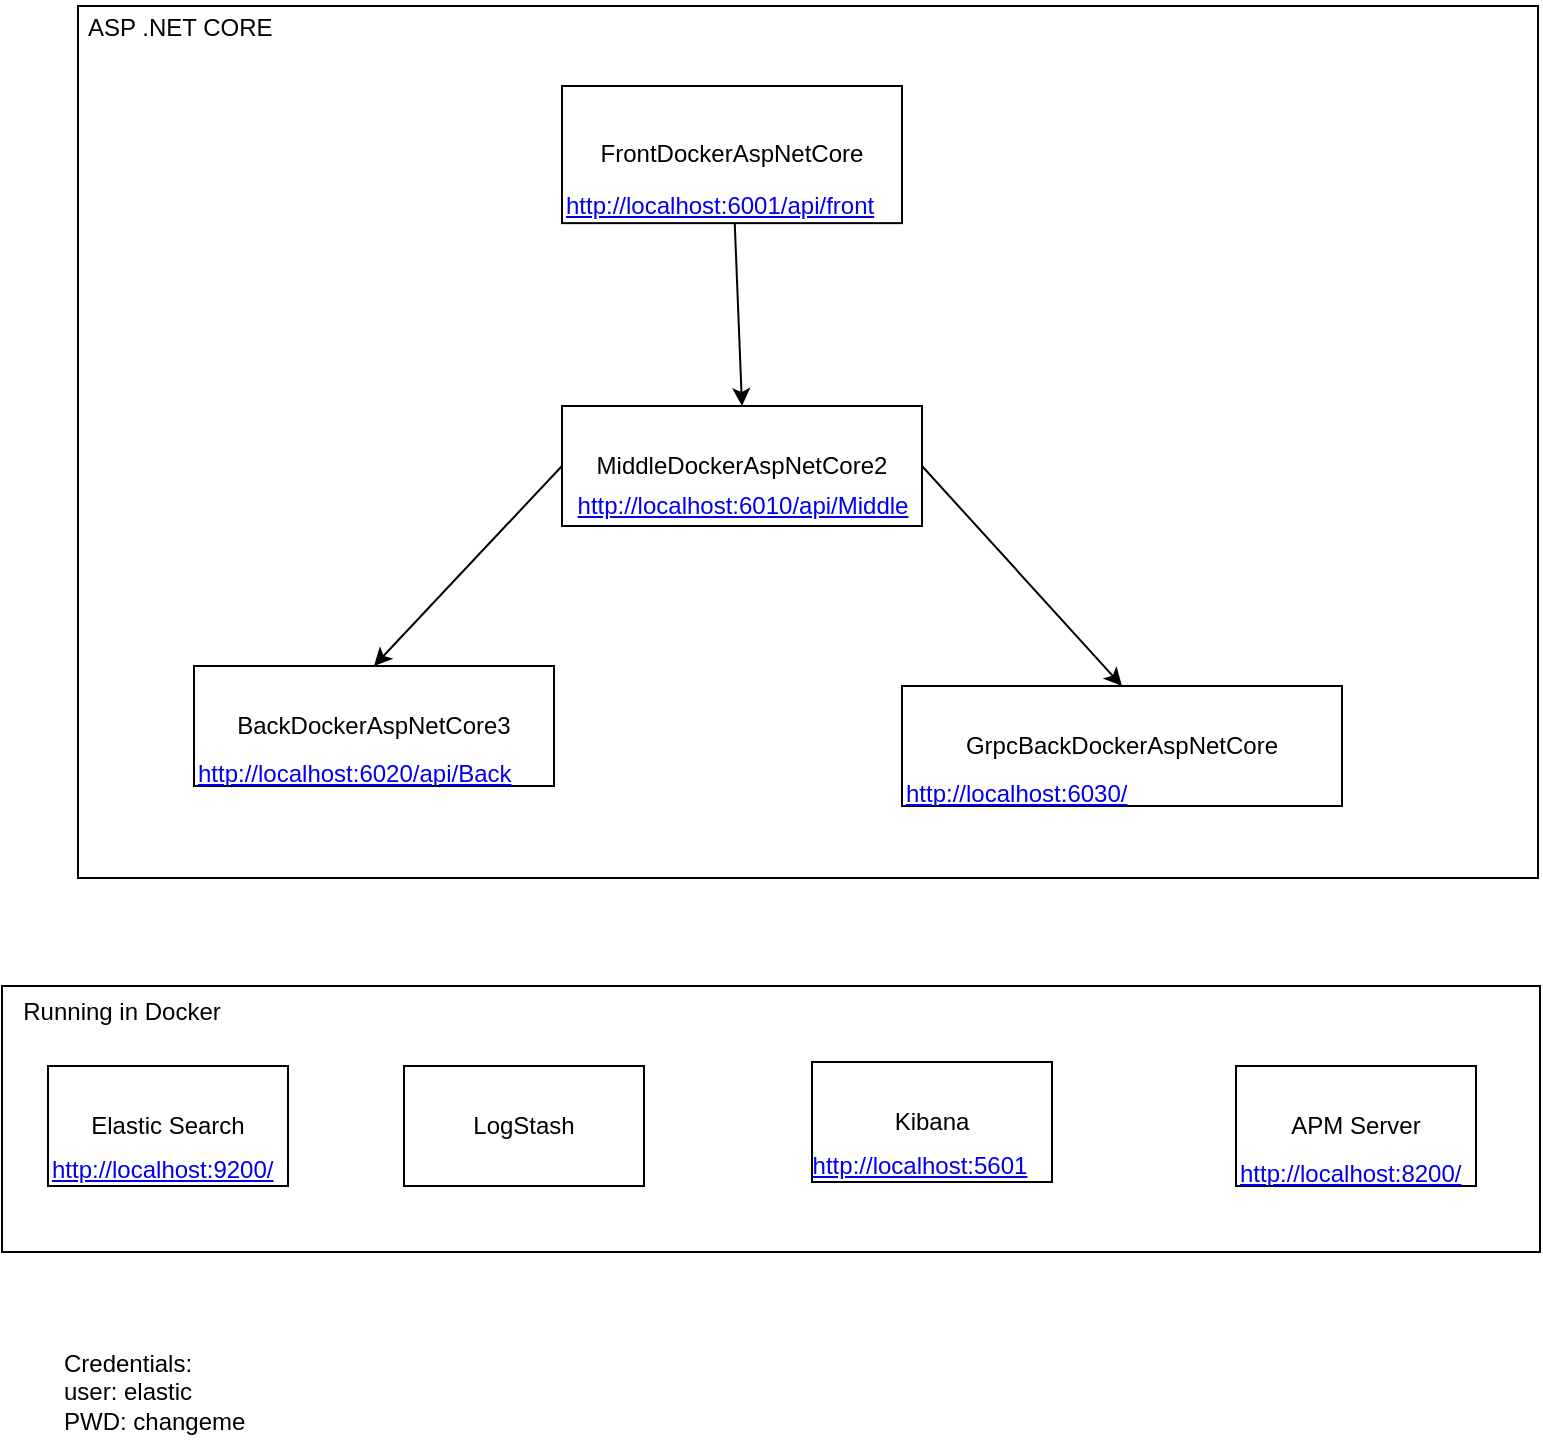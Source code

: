 <mxfile version="13.0.1" type="device"><diagram id="wlSZ5jnbIOIfEUb_34pG" name="Page-1"><mxGraphModel dx="1662" dy="832" grid="0" gridSize="10" guides="1" tooltips="1" connect="1" arrows="1" fold="1" page="1" pageScale="1" pageWidth="827" pageHeight="1169" math="0" shadow="0"><root><mxCell id="0"/><mxCell id="1" parent="0"/><mxCell id="P-sGP30-EGU_fTaHlAdE-43" value="" style="rounded=0;whiteSpace=wrap;html=1;" parent="1" vertex="1"><mxGeometry x="53" y="35" width="730" height="436" as="geometry"/></mxCell><mxCell id="P-sGP30-EGU_fTaHlAdE-41" value="" style="rounded=0;whiteSpace=wrap;html=1;" parent="1" vertex="1"><mxGeometry x="15" y="525" width="769" height="133" as="geometry"/></mxCell><mxCell id="P-sGP30-EGU_fTaHlAdE-13" value="" style="group" parent="1" vertex="1" connectable="0"><mxGeometry x="465" y="375" width="220" height="70" as="geometry"/></mxCell><mxCell id="P-sGP30-EGU_fTaHlAdE-11" value="GrpcBackDockerAspNetCore" style="rounded=0;whiteSpace=wrap;html=1;" parent="P-sGP30-EGU_fTaHlAdE-13" vertex="1"><mxGeometry width="220" height="60" as="geometry"/></mxCell><mxCell id="P-sGP30-EGU_fTaHlAdE-49" value="&lt;a href=&quot;http://localhost:8200/&quot;&gt;http://localhost:6030/&lt;/a&gt;" style="text;whiteSpace=wrap;html=1;" parent="P-sGP30-EGU_fTaHlAdE-13" vertex="1"><mxGeometry y="40" width="140" height="30" as="geometry"/></mxCell><mxCell id="P-sGP30-EGU_fTaHlAdE-14" value="" style="group" parent="1" vertex="1" connectable="0"><mxGeometry x="111" y="365" width="180" height="70" as="geometry"/></mxCell><mxCell id="P-sGP30-EGU_fTaHlAdE-10" value="" style="group" parent="P-sGP30-EGU_fTaHlAdE-14" vertex="1" connectable="0"><mxGeometry width="180" height="70" as="geometry"/></mxCell><mxCell id="P-sGP30-EGU_fTaHlAdE-8" value="BackDockerAspNetCore3" style="rounded=0;whiteSpace=wrap;html=1;" parent="P-sGP30-EGU_fTaHlAdE-10" vertex="1"><mxGeometry width="180" height="60" as="geometry"/></mxCell><mxCell id="P-sGP30-EGU_fTaHlAdE-37" value="&lt;!--StartFragment--&gt;&lt;a href=&quot;http://localhost:6020/api/Back&quot;&gt;http://localhost:6020/api/Back&lt;/a&gt;&lt;!--EndFragment--&gt;" style="text;whiteSpace=wrap;html=1;" parent="P-sGP30-EGU_fTaHlAdE-10" vertex="1"><mxGeometry y="40" width="180" height="30" as="geometry"/></mxCell><mxCell id="P-sGP30-EGU_fTaHlAdE-15" value="" style="group" parent="1" vertex="1" connectable="0"><mxGeometry x="295" y="235" width="180" height="70" as="geometry"/></mxCell><mxCell id="P-sGP30-EGU_fTaHlAdE-7" value="" style="group" parent="P-sGP30-EGU_fTaHlAdE-15" vertex="1" connectable="0"><mxGeometry width="180" height="70" as="geometry"/></mxCell><mxCell id="P-sGP30-EGU_fTaHlAdE-4" value="&#10;&#10;&lt;!--StartFragment--&gt;&lt;span style=&quot;font-family: Helvetica; font-size: 12px; font-style: normal; font-variant-ligatures: normal; font-variant-caps: normal; font-weight: 400; letter-spacing: normal; orphans: 2; text-align: center; text-indent: 0px; text-transform: none; widows: 2; word-spacing: 0px; -webkit-text-stroke-width: 0px; text-decoration-style: initial; text-decoration-color: initial; float: none; display: inline !important;&quot;&gt;MiddleDockerAspNetCore2&lt;/span&gt;&lt;!--EndFragment--&gt;&#10;&#10;" style="rounded=0;whiteSpace=wrap;html=1;" parent="P-sGP30-EGU_fTaHlAdE-7" vertex="1"><mxGeometry width="180" height="60" as="geometry"/></mxCell><mxCell id="P-sGP30-EGU_fTaHlAdE-35" value="&lt;a href=&quot;http://localhost:6010/api/Middle&quot;&gt;http://localhost:6010/api/Middle&lt;/a&gt;" style="text;html=1;align=center;verticalAlign=middle;resizable=0;points=[];autosize=1;" parent="P-sGP30-EGU_fTaHlAdE-7" vertex="1"><mxGeometry y="40" width="180" height="20" as="geometry"/></mxCell><mxCell id="P-sGP30-EGU_fTaHlAdE-16" value="" style="group" parent="1" vertex="1" connectable="0"><mxGeometry x="295" y="75" width="180" height="80" as="geometry"/></mxCell><mxCell id="P-sGP30-EGU_fTaHlAdE-5" value="" style="group" parent="P-sGP30-EGU_fTaHlAdE-16" vertex="1" connectable="0"><mxGeometry width="180" height="80" as="geometry"/></mxCell><mxCell id="P-sGP30-EGU_fTaHlAdE-1" value="FrontDockerAspNetCore&lt;br&gt;" style="rounded=0;whiteSpace=wrap;html=1;" parent="P-sGP30-EGU_fTaHlAdE-5" vertex="1"><mxGeometry width="170" height="68.571" as="geometry"/></mxCell><mxCell id="P-sGP30-EGU_fTaHlAdE-39" value="&lt;!--StartFragment--&gt;&lt;a href=&quot;http://localhost:6001/api/front&quot;&gt;http://localhost:6001/api/front&lt;/a&gt;&lt;!--EndFragment--&gt;" style="text;whiteSpace=wrap;html=1;" parent="P-sGP30-EGU_fTaHlAdE-5" vertex="1"><mxGeometry y="46" width="180" height="30" as="geometry"/></mxCell><mxCell id="P-sGP30-EGU_fTaHlAdE-17" value="" style="endArrow=classic;html=1;entryX=0.5;entryY=0;entryDx=0;entryDy=0;" parent="1" source="P-sGP30-EGU_fTaHlAdE-1" target="P-sGP30-EGU_fTaHlAdE-4" edge="1"><mxGeometry width="50" height="50" relative="1" as="geometry"><mxPoint x="361" y="385" as="sourcePoint"/><mxPoint x="411" y="335" as="targetPoint"/></mxGeometry></mxCell><mxCell id="P-sGP30-EGU_fTaHlAdE-18" value="" style="endArrow=classic;html=1;exitX=0;exitY=0.5;exitDx=0;exitDy=0;entryX=0.5;entryY=0;entryDx=0;entryDy=0;" parent="1" source="P-sGP30-EGU_fTaHlAdE-4" target="P-sGP30-EGU_fTaHlAdE-8" edge="1"><mxGeometry width="50" height="50" relative="1" as="geometry"><mxPoint x="361" y="385" as="sourcePoint"/><mxPoint x="411" y="335" as="targetPoint"/></mxGeometry></mxCell><mxCell id="P-sGP30-EGU_fTaHlAdE-22" value="" style="endArrow=classic;html=1;exitX=1;exitY=0.5;exitDx=0;exitDy=0;entryX=0.5;entryY=0;entryDx=0;entryDy=0;" parent="1" source="P-sGP30-EGU_fTaHlAdE-4" target="P-sGP30-EGU_fTaHlAdE-11" edge="1"><mxGeometry width="50" height="50" relative="1" as="geometry"><mxPoint x="361" y="385" as="sourcePoint"/><mxPoint x="411" y="335" as="targetPoint"/></mxGeometry></mxCell><mxCell id="P-sGP30-EGU_fTaHlAdE-29" value="LogStash" style="rounded=0;whiteSpace=wrap;html=1;" parent="1" vertex="1"><mxGeometry x="216" y="565" width="120" height="60" as="geometry"/></mxCell><mxCell id="P-sGP30-EGU_fTaHlAdE-38" value="Credentials:&lt;br&gt;user: elastic&lt;br&gt;PWD: changeme" style="text;html=1;strokeColor=none;fillColor=none;align=left;verticalAlign=middle;whiteSpace=wrap;rounded=0;" parent="1" vertex="1"><mxGeometry x="44" y="698" width="120" height="60" as="geometry"/></mxCell><mxCell id="P-sGP30-EGU_fTaHlAdE-42" value="Running in Docker" style="text;html=1;strokeColor=none;fillColor=none;align=center;verticalAlign=middle;whiteSpace=wrap;rounded=0;" parent="1" vertex="1"><mxGeometry x="15" y="528" width="120" height="20" as="geometry"/></mxCell><mxCell id="P-sGP30-EGU_fTaHlAdE-44" value="&lt;!--StartFragment--&gt;&lt;span style=&quot;font-family: Helvetica; font-size: 12px; font-style: normal; font-variant-ligatures: normal; font-variant-caps: normal; font-weight: 400; letter-spacing: normal; orphans: 2; text-align: center; text-indent: 0px; text-transform: none; widows: 2; word-spacing: 0px; -webkit-text-stroke-width: 0px; text-decoration-style: initial; text-decoration-color: initial; float: none; display: inline !important;&quot;&gt;ASP .NET CORE&amp;nbsp;&lt;/span&gt;&lt;!--EndFragment--&gt;" style="text;whiteSpace=wrap;html=1;" parent="1" vertex="1"><mxGeometry x="56" y="32" width="116" height="28" as="geometry"/></mxCell><mxCell id="P-sGP30-EGU_fTaHlAdE-50" value="" style="group" parent="1" vertex="1" connectable="0"><mxGeometry x="38" y="565" width="140" height="68" as="geometry"/></mxCell><mxCell id="P-sGP30-EGU_fTaHlAdE-23" value="Elastic Search" style="rounded=0;whiteSpace=wrap;html=1;" parent="P-sGP30-EGU_fTaHlAdE-50" vertex="1"><mxGeometry width="120" height="60" as="geometry"/></mxCell><mxCell id="P-sGP30-EGU_fTaHlAdE-45" value="&lt;a href=&quot;http://localhost:8200/&quot;&gt;http://localhost:9200/&lt;/a&gt;" style="text;whiteSpace=wrap;html=1;" parent="P-sGP30-EGU_fTaHlAdE-50" vertex="1"><mxGeometry y="38" width="140" height="30" as="geometry"/></mxCell><mxCell id="P-sGP30-EGU_fTaHlAdE-51" value="" style="group" parent="1" vertex="1" connectable="0"><mxGeometry x="420" y="563" width="140" height="72" as="geometry"/></mxCell><mxCell id="P-sGP30-EGU_fTaHlAdE-27" value="Kibana" style="rounded=0;whiteSpace=wrap;html=1;" parent="P-sGP30-EGU_fTaHlAdE-51" vertex="1"><mxGeometry width="120" height="60" as="geometry"/></mxCell><UserObject label="http://localhost:5601" link="http://localhost:5601" id="cJXew2HDxxlMPYoQRF-a-5"><mxCell style="text;html=1;strokeColor=none;fillColor=none;whiteSpace=wrap;align=center;verticalAlign=middle;fontColor=#0000EE;fontStyle=4;" vertex="1" parent="P-sGP30-EGU_fTaHlAdE-51"><mxGeometry x="24" y="32" width="60" height="40" as="geometry"/></mxCell></UserObject><mxCell id="P-sGP30-EGU_fTaHlAdE-52" value="" style="group" parent="1" vertex="1" connectable="0"><mxGeometry x="632" y="565" width="140" height="70" as="geometry"/></mxCell><mxCell id="P-sGP30-EGU_fTaHlAdE-24" value="APM Server" style="rounded=0;whiteSpace=wrap;html=1;" parent="P-sGP30-EGU_fTaHlAdE-52" vertex="1"><mxGeometry width="120" height="60" as="geometry"/></mxCell><mxCell id="P-sGP30-EGU_fTaHlAdE-33" value="&lt;!--StartFragment--&gt;&lt;a href=&quot;http://localhost:8200/&quot;&gt;http://localhost:8200/&lt;/a&gt;&lt;!--EndFragment--&gt;" style="text;whiteSpace=wrap;html=1;" parent="P-sGP30-EGU_fTaHlAdE-52" vertex="1"><mxGeometry y="40" width="140" height="30" as="geometry"/></mxCell></root></mxGraphModel></diagram></mxfile>